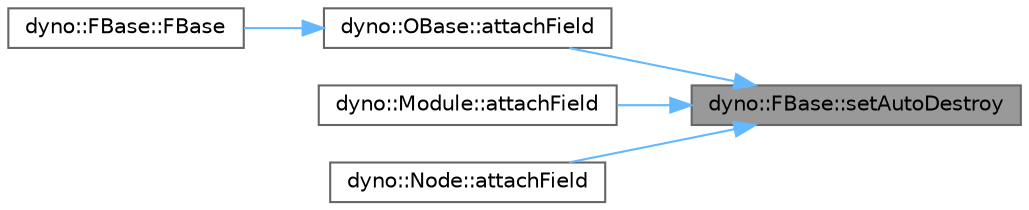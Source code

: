digraph "dyno::FBase::setAutoDestroy"
{
 // LATEX_PDF_SIZE
  bgcolor="transparent";
  edge [fontname=Helvetica,fontsize=10,labelfontname=Helvetica,labelfontsize=10];
  node [fontname=Helvetica,fontsize=10,shape=box,height=0.2,width=0.4];
  rankdir="RL";
  Node1 [id="Node000001",label="dyno::FBase::setAutoDestroy",height=0.2,width=0.4,color="gray40", fillcolor="grey60", style="filled", fontcolor="black",tooltip=" "];
  Node1 -> Node2 [id="edge1_Node000001_Node000002",dir="back",color="steelblue1",style="solid",tooltip=" "];
  Node2 [id="Node000002",label="dyno::OBase::attachField",height=0.2,width=0.4,color="grey40", fillcolor="white", style="filled",URL="$classdyno_1_1_o_base.html#a19cd186d305dca33384552b39dd84fcd",tooltip="Attach a field to Base."];
  Node2 -> Node3 [id="edge2_Node000002_Node000003",dir="back",color="steelblue1",style="solid",tooltip=" "];
  Node3 [id="Node000003",label="dyno::FBase::FBase",height=0.2,width=0.4,color="grey40", fillcolor="white", style="filled",URL="$classdyno_1_1_f_base.html#afcee052dcc84cd6ab97949bf11bf3ba2",tooltip=" "];
  Node1 -> Node4 [id="edge3_Node000001_Node000004",dir="back",color="steelblue1",style="solid",tooltip=" "];
  Node4 [id="Node000004",label="dyno::Module::attachField",height=0.2,width=0.4,color="grey40", fillcolor="white", style="filled",URL="$classdyno_1_1_module.html#af5144714bef507ab31afe6d902ab2e65",tooltip="Attach a field to Base."];
  Node1 -> Node5 [id="edge4_Node000001_Node000005",dir="back",color="steelblue1",style="solid",tooltip=" "];
  Node5 [id="Node000005",label="dyno::Node::attachField",height=0.2,width=0.4,color="grey40", fillcolor="white", style="filled",URL="$classdyno_1_1_node.html#a078cb4723af7fe4b6c33917d77e3f049",tooltip="Attach a field to Node."];
}
